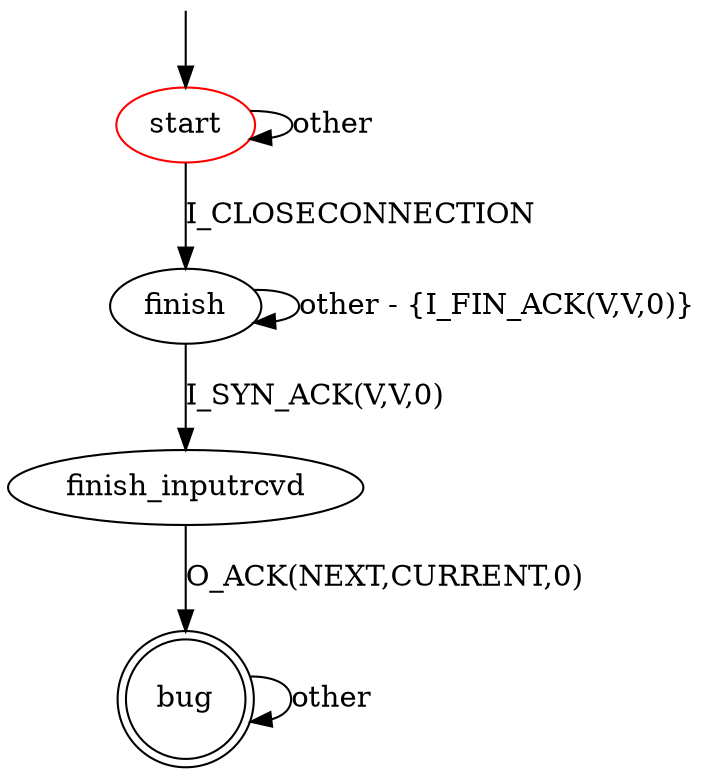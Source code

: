 digraph G {
label=""
start [color="red"]
bug [shape="doublecircle"]

start -> finish [label="I_CLOSECONNECTION"]
start -> start [label="other"]
finish -> finish [label="other - {I_FIN_ACK(V,V,0)}"]
finish -> finish_inputrcvd [label="I_SYN_ACK(V,V,0)"]
finish_inputrcvd -> bug [label="O_ACK(NEXT,CURRENT,0)"]

bug -> bug [label="other"]

__start0 [label="" shape="none" width="0" height="0"];
__start0 -> start;
}

